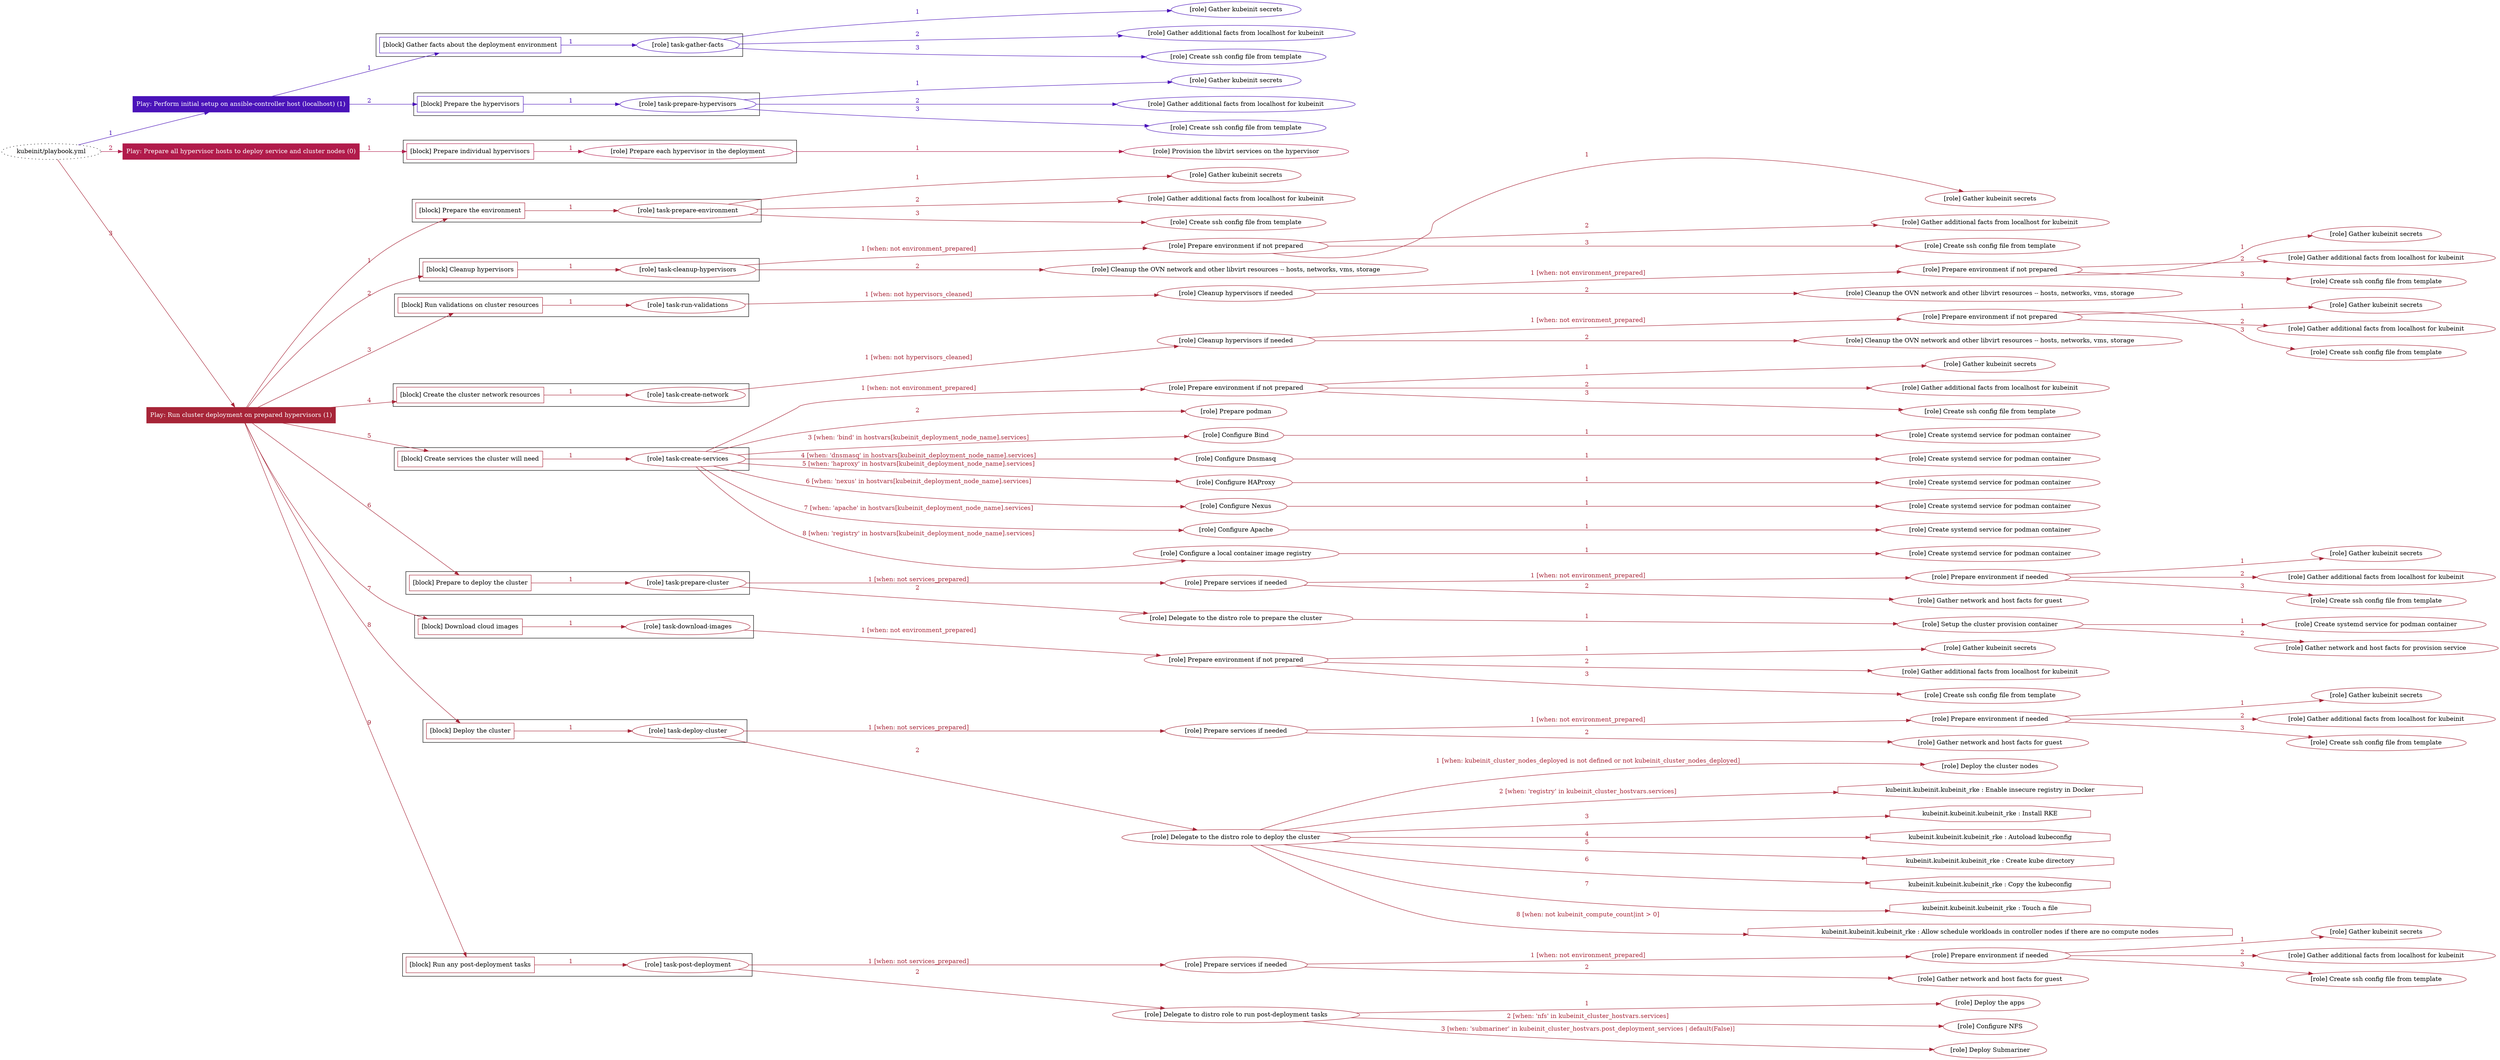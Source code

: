 digraph {
	graph [concentrate=true ordering=in rankdir=LR ratio=fill]
	edge [esep=5 sep=10]
	"kubeinit/playbook.yml" [URL="/home/runner/work/kubeinit/kubeinit/kubeinit/playbook.yml" id=playbook_7e990352 style=dotted]
	play_69095023 [label="Play: Perform initial setup on ansible-controller host (localhost) (1)" URL="/home/runner/work/kubeinit/kubeinit/kubeinit/playbook.yml" color="#4a13b9" fontcolor="#ffffff" id=play_69095023 shape=box style=filled tooltip=localhost]
	"kubeinit/playbook.yml" -> play_69095023 [label="1 " color="#4a13b9" fontcolor="#4a13b9" id=edge_9c3c6e8a labeltooltip="1 " tooltip="1 "]
	subgraph "Gather kubeinit secrets" {
		role_16ec13c0 [label="[role] Gather kubeinit secrets" URL="/home/runner/.ansible/collections/ansible_collections/kubeinit/kubeinit/roles/kubeinit_prepare/tasks/gather_kubeinit_facts.yml" color="#4a13b9" id=role_16ec13c0 tooltip="Gather kubeinit secrets"]
	}
	subgraph "Gather additional facts from localhost for kubeinit" {
		role_b146beec [label="[role] Gather additional facts from localhost for kubeinit" URL="/home/runner/.ansible/collections/ansible_collections/kubeinit/kubeinit/roles/kubeinit_prepare/tasks/gather_kubeinit_facts.yml" color="#4a13b9" id=role_b146beec tooltip="Gather additional facts from localhost for kubeinit"]
	}
	subgraph "Create ssh config file from template" {
		role_15b5302d [label="[role] Create ssh config file from template" URL="/home/runner/.ansible/collections/ansible_collections/kubeinit/kubeinit/roles/kubeinit_prepare/tasks/gather_kubeinit_facts.yml" color="#4a13b9" id=role_15b5302d tooltip="Create ssh config file from template"]
	}
	subgraph "task-gather-facts" {
		role_f623f0eb [label="[role] task-gather-facts" URL="/home/runner/work/kubeinit/kubeinit/kubeinit/playbook.yml" color="#4a13b9" id=role_f623f0eb tooltip="task-gather-facts"]
		role_f623f0eb -> role_16ec13c0 [label="1 " color="#4a13b9" fontcolor="#4a13b9" id=edge_a62ab856 labeltooltip="1 " tooltip="1 "]
		role_f623f0eb -> role_b146beec [label="2 " color="#4a13b9" fontcolor="#4a13b9" id=edge_7690a54c labeltooltip="2 " tooltip="2 "]
		role_f623f0eb -> role_15b5302d [label="3 " color="#4a13b9" fontcolor="#4a13b9" id=edge_1046a294 labeltooltip="3 " tooltip="3 "]
	}
	subgraph "Gather kubeinit secrets" {
		role_9eaf38c9 [label="[role] Gather kubeinit secrets" URL="/home/runner/.ansible/collections/ansible_collections/kubeinit/kubeinit/roles/kubeinit_prepare/tasks/gather_kubeinit_facts.yml" color="#4a13b9" id=role_9eaf38c9 tooltip="Gather kubeinit secrets"]
	}
	subgraph "Gather additional facts from localhost for kubeinit" {
		role_fe84016b [label="[role] Gather additional facts from localhost for kubeinit" URL="/home/runner/.ansible/collections/ansible_collections/kubeinit/kubeinit/roles/kubeinit_prepare/tasks/gather_kubeinit_facts.yml" color="#4a13b9" id=role_fe84016b tooltip="Gather additional facts from localhost for kubeinit"]
	}
	subgraph "Create ssh config file from template" {
		role_79f8a763 [label="[role] Create ssh config file from template" URL="/home/runner/.ansible/collections/ansible_collections/kubeinit/kubeinit/roles/kubeinit_prepare/tasks/gather_kubeinit_facts.yml" color="#4a13b9" id=role_79f8a763 tooltip="Create ssh config file from template"]
	}
	subgraph "task-prepare-hypervisors" {
		role_4d4dd0ec [label="[role] task-prepare-hypervisors" URL="/home/runner/work/kubeinit/kubeinit/kubeinit/playbook.yml" color="#4a13b9" id=role_4d4dd0ec tooltip="task-prepare-hypervisors"]
		role_4d4dd0ec -> role_9eaf38c9 [label="1 " color="#4a13b9" fontcolor="#4a13b9" id=edge_a621f9d6 labeltooltip="1 " tooltip="1 "]
		role_4d4dd0ec -> role_fe84016b [label="2 " color="#4a13b9" fontcolor="#4a13b9" id=edge_a517ca06 labeltooltip="2 " tooltip="2 "]
		role_4d4dd0ec -> role_79f8a763 [label="3 " color="#4a13b9" fontcolor="#4a13b9" id=edge_550046d1 labeltooltip="3 " tooltip="3 "]
	}
	subgraph "Play: Perform initial setup on ansible-controller host (localhost) (1)" {
		play_69095023 -> block_d35c95e7 [label=1 color="#4a13b9" fontcolor="#4a13b9" id=edge_530da908 labeltooltip=1 tooltip=1]
		subgraph cluster_block_d35c95e7 {
			block_d35c95e7 [label="[block] Gather facts about the deployment environment" URL="/home/runner/work/kubeinit/kubeinit/kubeinit/playbook.yml" color="#4a13b9" id=block_d35c95e7 labeltooltip="Gather facts about the deployment environment" shape=box tooltip="Gather facts about the deployment environment"]
			block_d35c95e7 -> role_f623f0eb [label="1 " color="#4a13b9" fontcolor="#4a13b9" id=edge_f7b95173 labeltooltip="1 " tooltip="1 "]
		}
		play_69095023 -> block_f2b922a0 [label=2 color="#4a13b9" fontcolor="#4a13b9" id=edge_3a086306 labeltooltip=2 tooltip=2]
		subgraph cluster_block_f2b922a0 {
			block_f2b922a0 [label="[block] Prepare the hypervisors" URL="/home/runner/work/kubeinit/kubeinit/kubeinit/playbook.yml" color="#4a13b9" id=block_f2b922a0 labeltooltip="Prepare the hypervisors" shape=box tooltip="Prepare the hypervisors"]
			block_f2b922a0 -> role_4d4dd0ec [label="1 " color="#4a13b9" fontcolor="#4a13b9" id=edge_ff593f0a labeltooltip="1 " tooltip="1 "]
		}
	}
	play_51557bcf [label="Play: Prepare all hypervisor hosts to deploy service and cluster nodes (0)" URL="/home/runner/work/kubeinit/kubeinit/kubeinit/playbook.yml" color="#b11b4b" fontcolor="#ffffff" id=play_51557bcf shape=box style=filled tooltip="Play: Prepare all hypervisor hosts to deploy service and cluster nodes (0)"]
	"kubeinit/playbook.yml" -> play_51557bcf [label="2 " color="#b11b4b" fontcolor="#b11b4b" id=edge_0c158486 labeltooltip="2 " tooltip="2 "]
	subgraph "Provision the libvirt services on the hypervisor" {
		role_11b5aad8 [label="[role] Provision the libvirt services on the hypervisor" URL="/home/runner/.ansible/collections/ansible_collections/kubeinit/kubeinit/roles/kubeinit_prepare/tasks/prepare_hypervisor.yml" color="#b11b4b" id=role_11b5aad8 tooltip="Provision the libvirt services on the hypervisor"]
	}
	subgraph "Prepare each hypervisor in the deployment" {
		role_2168a044 [label="[role] Prepare each hypervisor in the deployment" URL="/home/runner/work/kubeinit/kubeinit/kubeinit/playbook.yml" color="#b11b4b" id=role_2168a044 tooltip="Prepare each hypervisor in the deployment"]
		role_2168a044 -> role_11b5aad8 [label="1 " color="#b11b4b" fontcolor="#b11b4b" id=edge_c4fe5199 labeltooltip="1 " tooltip="1 "]
	}
	subgraph "Play: Prepare all hypervisor hosts to deploy service and cluster nodes (0)" {
		play_51557bcf -> block_7035e514 [label=1 color="#b11b4b" fontcolor="#b11b4b" id=edge_7776f056 labeltooltip=1 tooltip=1]
		subgraph cluster_block_7035e514 {
			block_7035e514 [label="[block] Prepare individual hypervisors" URL="/home/runner/work/kubeinit/kubeinit/kubeinit/playbook.yml" color="#b11b4b" id=block_7035e514 labeltooltip="Prepare individual hypervisors" shape=box tooltip="Prepare individual hypervisors"]
			block_7035e514 -> role_2168a044 [label="1 " color="#b11b4b" fontcolor="#b11b4b" id=edge_a3939730 labeltooltip="1 " tooltip="1 "]
		}
	}
	play_7be7edbd [label="Play: Run cluster deployment on prepared hypervisors (1)" URL="/home/runner/work/kubeinit/kubeinit/kubeinit/playbook.yml" color="#a72538" fontcolor="#ffffff" id=play_7be7edbd shape=box style=filled tooltip=localhost]
	"kubeinit/playbook.yml" -> play_7be7edbd [label="3 " color="#a72538" fontcolor="#a72538" id=edge_700a6387 labeltooltip="3 " tooltip="3 "]
	subgraph "Gather kubeinit secrets" {
		role_21b0ade5 [label="[role] Gather kubeinit secrets" URL="/home/runner/.ansible/collections/ansible_collections/kubeinit/kubeinit/roles/kubeinit_prepare/tasks/gather_kubeinit_facts.yml" color="#a72538" id=role_21b0ade5 tooltip="Gather kubeinit secrets"]
	}
	subgraph "Gather additional facts from localhost for kubeinit" {
		role_092e28b8 [label="[role] Gather additional facts from localhost for kubeinit" URL="/home/runner/.ansible/collections/ansible_collections/kubeinit/kubeinit/roles/kubeinit_prepare/tasks/gather_kubeinit_facts.yml" color="#a72538" id=role_092e28b8 tooltip="Gather additional facts from localhost for kubeinit"]
	}
	subgraph "Create ssh config file from template" {
		role_ac19c7ad [label="[role] Create ssh config file from template" URL="/home/runner/.ansible/collections/ansible_collections/kubeinit/kubeinit/roles/kubeinit_prepare/tasks/gather_kubeinit_facts.yml" color="#a72538" id=role_ac19c7ad tooltip="Create ssh config file from template"]
	}
	subgraph "task-prepare-environment" {
		role_e0eb8f17 [label="[role] task-prepare-environment" URL="/home/runner/work/kubeinit/kubeinit/kubeinit/playbook.yml" color="#a72538" id=role_e0eb8f17 tooltip="task-prepare-environment"]
		role_e0eb8f17 -> role_21b0ade5 [label="1 " color="#a72538" fontcolor="#a72538" id=edge_e6f3c271 labeltooltip="1 " tooltip="1 "]
		role_e0eb8f17 -> role_092e28b8 [label="2 " color="#a72538" fontcolor="#a72538" id=edge_22aafe87 labeltooltip="2 " tooltip="2 "]
		role_e0eb8f17 -> role_ac19c7ad [label="3 " color="#a72538" fontcolor="#a72538" id=edge_9c2f9a86 labeltooltip="3 " tooltip="3 "]
	}
	subgraph "Gather kubeinit secrets" {
		role_3839ee6b [label="[role] Gather kubeinit secrets" URL="/home/runner/.ansible/collections/ansible_collections/kubeinit/kubeinit/roles/kubeinit_prepare/tasks/gather_kubeinit_facts.yml" color="#a72538" id=role_3839ee6b tooltip="Gather kubeinit secrets"]
	}
	subgraph "Gather additional facts from localhost for kubeinit" {
		role_0a6fd2e6 [label="[role] Gather additional facts from localhost for kubeinit" URL="/home/runner/.ansible/collections/ansible_collections/kubeinit/kubeinit/roles/kubeinit_prepare/tasks/gather_kubeinit_facts.yml" color="#a72538" id=role_0a6fd2e6 tooltip="Gather additional facts from localhost for kubeinit"]
	}
	subgraph "Create ssh config file from template" {
		role_49fb8d3c [label="[role] Create ssh config file from template" URL="/home/runner/.ansible/collections/ansible_collections/kubeinit/kubeinit/roles/kubeinit_prepare/tasks/gather_kubeinit_facts.yml" color="#a72538" id=role_49fb8d3c tooltip="Create ssh config file from template"]
	}
	subgraph "Prepare environment if not prepared" {
		role_d078d169 [label="[role] Prepare environment if not prepared" URL="/home/runner/.ansible/collections/ansible_collections/kubeinit/kubeinit/roles/kubeinit_prepare/tasks/cleanup_hypervisors.yml" color="#a72538" id=role_d078d169 tooltip="Prepare environment if not prepared"]
		role_d078d169 -> role_3839ee6b [label="1 " color="#a72538" fontcolor="#a72538" id=edge_dc0efd45 labeltooltip="1 " tooltip="1 "]
		role_d078d169 -> role_0a6fd2e6 [label="2 " color="#a72538" fontcolor="#a72538" id=edge_4a98ec4f labeltooltip="2 " tooltip="2 "]
		role_d078d169 -> role_49fb8d3c [label="3 " color="#a72538" fontcolor="#a72538" id=edge_a67df8b3 labeltooltip="3 " tooltip="3 "]
	}
	subgraph "Cleanup the OVN network and other libvirt resources -- hosts, networks, vms, storage" {
		role_885dd082 [label="[role] Cleanup the OVN network and other libvirt resources -- hosts, networks, vms, storage" URL="/home/runner/.ansible/collections/ansible_collections/kubeinit/kubeinit/roles/kubeinit_prepare/tasks/cleanup_hypervisors.yml" color="#a72538" id=role_885dd082 tooltip="Cleanup the OVN network and other libvirt resources -- hosts, networks, vms, storage"]
	}
	subgraph "task-cleanup-hypervisors" {
		role_dc34156a [label="[role] task-cleanup-hypervisors" URL="/home/runner/work/kubeinit/kubeinit/kubeinit/playbook.yml" color="#a72538" id=role_dc34156a tooltip="task-cleanup-hypervisors"]
		role_dc34156a -> role_d078d169 [label="1 [when: not environment_prepared]" color="#a72538" fontcolor="#a72538" id=edge_99ff00df labeltooltip="1 [when: not environment_prepared]" tooltip="1 [when: not environment_prepared]"]
		role_dc34156a -> role_885dd082 [label="2 " color="#a72538" fontcolor="#a72538" id=edge_5c4fee35 labeltooltip="2 " tooltip="2 "]
	}
	subgraph "Gather kubeinit secrets" {
		role_c530ef82 [label="[role] Gather kubeinit secrets" URL="/home/runner/.ansible/collections/ansible_collections/kubeinit/kubeinit/roles/kubeinit_prepare/tasks/gather_kubeinit_facts.yml" color="#a72538" id=role_c530ef82 tooltip="Gather kubeinit secrets"]
	}
	subgraph "Gather additional facts from localhost for kubeinit" {
		role_6597cefa [label="[role] Gather additional facts from localhost for kubeinit" URL="/home/runner/.ansible/collections/ansible_collections/kubeinit/kubeinit/roles/kubeinit_prepare/tasks/gather_kubeinit_facts.yml" color="#a72538" id=role_6597cefa tooltip="Gather additional facts from localhost for kubeinit"]
	}
	subgraph "Create ssh config file from template" {
		role_89ec3a46 [label="[role] Create ssh config file from template" URL="/home/runner/.ansible/collections/ansible_collections/kubeinit/kubeinit/roles/kubeinit_prepare/tasks/gather_kubeinit_facts.yml" color="#a72538" id=role_89ec3a46 tooltip="Create ssh config file from template"]
	}
	subgraph "Prepare environment if not prepared" {
		role_92c138da [label="[role] Prepare environment if not prepared" URL="/home/runner/.ansible/collections/ansible_collections/kubeinit/kubeinit/roles/kubeinit_prepare/tasks/cleanup_hypervisors.yml" color="#a72538" id=role_92c138da tooltip="Prepare environment if not prepared"]
		role_92c138da -> role_c530ef82 [label="1 " color="#a72538" fontcolor="#a72538" id=edge_d7443e0e labeltooltip="1 " tooltip="1 "]
		role_92c138da -> role_6597cefa [label="2 " color="#a72538" fontcolor="#a72538" id=edge_801cbfb8 labeltooltip="2 " tooltip="2 "]
		role_92c138da -> role_89ec3a46 [label="3 " color="#a72538" fontcolor="#a72538" id=edge_28e790ae labeltooltip="3 " tooltip="3 "]
	}
	subgraph "Cleanup the OVN network and other libvirt resources -- hosts, networks, vms, storage" {
		role_3f3441ba [label="[role] Cleanup the OVN network and other libvirt resources -- hosts, networks, vms, storage" URL="/home/runner/.ansible/collections/ansible_collections/kubeinit/kubeinit/roles/kubeinit_prepare/tasks/cleanup_hypervisors.yml" color="#a72538" id=role_3f3441ba tooltip="Cleanup the OVN network and other libvirt resources -- hosts, networks, vms, storage"]
	}
	subgraph "Cleanup hypervisors if needed" {
		role_821dd61f [label="[role] Cleanup hypervisors if needed" URL="/home/runner/.ansible/collections/ansible_collections/kubeinit/kubeinit/roles/kubeinit_validations/tasks/main.yml" color="#a72538" id=role_821dd61f tooltip="Cleanup hypervisors if needed"]
		role_821dd61f -> role_92c138da [label="1 [when: not environment_prepared]" color="#a72538" fontcolor="#a72538" id=edge_6807fb71 labeltooltip="1 [when: not environment_prepared]" tooltip="1 [when: not environment_prepared]"]
		role_821dd61f -> role_3f3441ba [label="2 " color="#a72538" fontcolor="#a72538" id=edge_11512608 labeltooltip="2 " tooltip="2 "]
	}
	subgraph "task-run-validations" {
		role_4536d778 [label="[role] task-run-validations" URL="/home/runner/work/kubeinit/kubeinit/kubeinit/playbook.yml" color="#a72538" id=role_4536d778 tooltip="task-run-validations"]
		role_4536d778 -> role_821dd61f [label="1 [when: not hypervisors_cleaned]" color="#a72538" fontcolor="#a72538" id=edge_9510e7ec labeltooltip="1 [when: not hypervisors_cleaned]" tooltip="1 [when: not hypervisors_cleaned]"]
	}
	subgraph "Gather kubeinit secrets" {
		role_ca5f6272 [label="[role] Gather kubeinit secrets" URL="/home/runner/.ansible/collections/ansible_collections/kubeinit/kubeinit/roles/kubeinit_prepare/tasks/gather_kubeinit_facts.yml" color="#a72538" id=role_ca5f6272 tooltip="Gather kubeinit secrets"]
	}
	subgraph "Gather additional facts from localhost for kubeinit" {
		role_9754beff [label="[role] Gather additional facts from localhost for kubeinit" URL="/home/runner/.ansible/collections/ansible_collections/kubeinit/kubeinit/roles/kubeinit_prepare/tasks/gather_kubeinit_facts.yml" color="#a72538" id=role_9754beff tooltip="Gather additional facts from localhost for kubeinit"]
	}
	subgraph "Create ssh config file from template" {
		role_9a1b328b [label="[role] Create ssh config file from template" URL="/home/runner/.ansible/collections/ansible_collections/kubeinit/kubeinit/roles/kubeinit_prepare/tasks/gather_kubeinit_facts.yml" color="#a72538" id=role_9a1b328b tooltip="Create ssh config file from template"]
	}
	subgraph "Prepare environment if not prepared" {
		role_ee3147a4 [label="[role] Prepare environment if not prepared" URL="/home/runner/.ansible/collections/ansible_collections/kubeinit/kubeinit/roles/kubeinit_prepare/tasks/cleanup_hypervisors.yml" color="#a72538" id=role_ee3147a4 tooltip="Prepare environment if not prepared"]
		role_ee3147a4 -> role_ca5f6272 [label="1 " color="#a72538" fontcolor="#a72538" id=edge_518dca89 labeltooltip="1 " tooltip="1 "]
		role_ee3147a4 -> role_9754beff [label="2 " color="#a72538" fontcolor="#a72538" id=edge_1d12b167 labeltooltip="2 " tooltip="2 "]
		role_ee3147a4 -> role_9a1b328b [label="3 " color="#a72538" fontcolor="#a72538" id=edge_8984f4b8 labeltooltip="3 " tooltip="3 "]
	}
	subgraph "Cleanup the OVN network and other libvirt resources -- hosts, networks, vms, storage" {
		role_c3fca602 [label="[role] Cleanup the OVN network and other libvirt resources -- hosts, networks, vms, storage" URL="/home/runner/.ansible/collections/ansible_collections/kubeinit/kubeinit/roles/kubeinit_prepare/tasks/cleanup_hypervisors.yml" color="#a72538" id=role_c3fca602 tooltip="Cleanup the OVN network and other libvirt resources -- hosts, networks, vms, storage"]
	}
	subgraph "Cleanup hypervisors if needed" {
		role_c5d43772 [label="[role] Cleanup hypervisors if needed" URL="/home/runner/.ansible/collections/ansible_collections/kubeinit/kubeinit/roles/kubeinit_libvirt/tasks/create_network.yml" color="#a72538" id=role_c5d43772 tooltip="Cleanup hypervisors if needed"]
		role_c5d43772 -> role_ee3147a4 [label="1 [when: not environment_prepared]" color="#a72538" fontcolor="#a72538" id=edge_a677c39d labeltooltip="1 [when: not environment_prepared]" tooltip="1 [when: not environment_prepared]"]
		role_c5d43772 -> role_c3fca602 [label="2 " color="#a72538" fontcolor="#a72538" id=edge_7f9d7fc3 labeltooltip="2 " tooltip="2 "]
	}
	subgraph "task-create-network" {
		role_93b10389 [label="[role] task-create-network" URL="/home/runner/work/kubeinit/kubeinit/kubeinit/playbook.yml" color="#a72538" id=role_93b10389 tooltip="task-create-network"]
		role_93b10389 -> role_c5d43772 [label="1 [when: not hypervisors_cleaned]" color="#a72538" fontcolor="#a72538" id=edge_53ad43d5 labeltooltip="1 [when: not hypervisors_cleaned]" tooltip="1 [when: not hypervisors_cleaned]"]
	}
	subgraph "Gather kubeinit secrets" {
		role_0a640f5c [label="[role] Gather kubeinit secrets" URL="/home/runner/.ansible/collections/ansible_collections/kubeinit/kubeinit/roles/kubeinit_prepare/tasks/gather_kubeinit_facts.yml" color="#a72538" id=role_0a640f5c tooltip="Gather kubeinit secrets"]
	}
	subgraph "Gather additional facts from localhost for kubeinit" {
		role_c3b4d9de [label="[role] Gather additional facts from localhost for kubeinit" URL="/home/runner/.ansible/collections/ansible_collections/kubeinit/kubeinit/roles/kubeinit_prepare/tasks/gather_kubeinit_facts.yml" color="#a72538" id=role_c3b4d9de tooltip="Gather additional facts from localhost for kubeinit"]
	}
	subgraph "Create ssh config file from template" {
		role_ce904e2b [label="[role] Create ssh config file from template" URL="/home/runner/.ansible/collections/ansible_collections/kubeinit/kubeinit/roles/kubeinit_prepare/tasks/gather_kubeinit_facts.yml" color="#a72538" id=role_ce904e2b tooltip="Create ssh config file from template"]
	}
	subgraph "Prepare environment if not prepared" {
		role_f1890d2b [label="[role] Prepare environment if not prepared" URL="/home/runner/.ansible/collections/ansible_collections/kubeinit/kubeinit/roles/kubeinit_services/tasks/main.yml" color="#a72538" id=role_f1890d2b tooltip="Prepare environment if not prepared"]
		role_f1890d2b -> role_0a640f5c [label="1 " color="#a72538" fontcolor="#a72538" id=edge_276c66cd labeltooltip="1 " tooltip="1 "]
		role_f1890d2b -> role_c3b4d9de [label="2 " color="#a72538" fontcolor="#a72538" id=edge_d7c2958e labeltooltip="2 " tooltip="2 "]
		role_f1890d2b -> role_ce904e2b [label="3 " color="#a72538" fontcolor="#a72538" id=edge_0c2f0bef labeltooltip="3 " tooltip="3 "]
	}
	subgraph "Prepare podman" {
		role_e8773188 [label="[role] Prepare podman" URL="/home/runner/.ansible/collections/ansible_collections/kubeinit/kubeinit/roles/kubeinit_services/tasks/00_create_service_pod.yml" color="#a72538" id=role_e8773188 tooltip="Prepare podman"]
	}
	subgraph "Create systemd service for podman container" {
		role_b7fe1cc1 [label="[role] Create systemd service for podman container" URL="/home/runner/.ansible/collections/ansible_collections/kubeinit/kubeinit/roles/kubeinit_bind/tasks/main.yml" color="#a72538" id=role_b7fe1cc1 tooltip="Create systemd service for podman container"]
	}
	subgraph "Configure Bind" {
		role_64466346 [label="[role] Configure Bind" URL="/home/runner/.ansible/collections/ansible_collections/kubeinit/kubeinit/roles/kubeinit_services/tasks/start_services_containers.yml" color="#a72538" id=role_64466346 tooltip="Configure Bind"]
		role_64466346 -> role_b7fe1cc1 [label="1 " color="#a72538" fontcolor="#a72538" id=edge_359ae2fd labeltooltip="1 " tooltip="1 "]
	}
	subgraph "Create systemd service for podman container" {
		role_15b2c4bb [label="[role] Create systemd service for podman container" URL="/home/runner/.ansible/collections/ansible_collections/kubeinit/kubeinit/roles/kubeinit_dnsmasq/tasks/main.yml" color="#a72538" id=role_15b2c4bb tooltip="Create systemd service for podman container"]
	}
	subgraph "Configure Dnsmasq" {
		role_1a396014 [label="[role] Configure Dnsmasq" URL="/home/runner/.ansible/collections/ansible_collections/kubeinit/kubeinit/roles/kubeinit_services/tasks/start_services_containers.yml" color="#a72538" id=role_1a396014 tooltip="Configure Dnsmasq"]
		role_1a396014 -> role_15b2c4bb [label="1 " color="#a72538" fontcolor="#a72538" id=edge_0c4bc54b labeltooltip="1 " tooltip="1 "]
	}
	subgraph "Create systemd service for podman container" {
		role_344a1fd9 [label="[role] Create systemd service for podman container" URL="/home/runner/.ansible/collections/ansible_collections/kubeinit/kubeinit/roles/kubeinit_haproxy/tasks/main.yml" color="#a72538" id=role_344a1fd9 tooltip="Create systemd service for podman container"]
	}
	subgraph "Configure HAProxy" {
		role_96325fcc [label="[role] Configure HAProxy" URL="/home/runner/.ansible/collections/ansible_collections/kubeinit/kubeinit/roles/kubeinit_services/tasks/start_services_containers.yml" color="#a72538" id=role_96325fcc tooltip="Configure HAProxy"]
		role_96325fcc -> role_344a1fd9 [label="1 " color="#a72538" fontcolor="#a72538" id=edge_13ee095e labeltooltip="1 " tooltip="1 "]
	}
	subgraph "Create systemd service for podman container" {
		role_1e1159ea [label="[role] Create systemd service for podman container" URL="/home/runner/.ansible/collections/ansible_collections/kubeinit/kubeinit/roles/kubeinit_nexus/tasks/main.yml" color="#a72538" id=role_1e1159ea tooltip="Create systemd service for podman container"]
	}
	subgraph "Configure Nexus" {
		role_79c04b7f [label="[role] Configure Nexus" URL="/home/runner/.ansible/collections/ansible_collections/kubeinit/kubeinit/roles/kubeinit_services/tasks/start_services_containers.yml" color="#a72538" id=role_79c04b7f tooltip="Configure Nexus"]
		role_79c04b7f -> role_1e1159ea [label="1 " color="#a72538" fontcolor="#a72538" id=edge_a942a3e7 labeltooltip="1 " tooltip="1 "]
	}
	subgraph "Create systemd service for podman container" {
		role_e8942ce4 [label="[role] Create systemd service for podman container" URL="/home/runner/.ansible/collections/ansible_collections/kubeinit/kubeinit/roles/kubeinit_apache/tasks/main.yml" color="#a72538" id=role_e8942ce4 tooltip="Create systemd service for podman container"]
	}
	subgraph "Configure Apache" {
		role_40a68b39 [label="[role] Configure Apache" URL="/home/runner/.ansible/collections/ansible_collections/kubeinit/kubeinit/roles/kubeinit_services/tasks/start_services_containers.yml" color="#a72538" id=role_40a68b39 tooltip="Configure Apache"]
		role_40a68b39 -> role_e8942ce4 [label="1 " color="#a72538" fontcolor="#a72538" id=edge_780e676d labeltooltip="1 " tooltip="1 "]
	}
	subgraph "Create systemd service for podman container" {
		role_09b6c4d9 [label="[role] Create systemd service for podman container" URL="/home/runner/.ansible/collections/ansible_collections/kubeinit/kubeinit/roles/kubeinit_registry/tasks/main.yml" color="#a72538" id=role_09b6c4d9 tooltip="Create systemd service for podman container"]
	}
	subgraph "Configure a local container image registry" {
		role_23157fe4 [label="[role] Configure a local container image registry" URL="/home/runner/.ansible/collections/ansible_collections/kubeinit/kubeinit/roles/kubeinit_services/tasks/start_services_containers.yml" color="#a72538" id=role_23157fe4 tooltip="Configure a local container image registry"]
		role_23157fe4 -> role_09b6c4d9 [label="1 " color="#a72538" fontcolor="#a72538" id=edge_75923e53 labeltooltip="1 " tooltip="1 "]
	}
	subgraph "task-create-services" {
		role_994f7ea6 [label="[role] task-create-services" URL="/home/runner/work/kubeinit/kubeinit/kubeinit/playbook.yml" color="#a72538" id=role_994f7ea6 tooltip="task-create-services"]
		role_994f7ea6 -> role_f1890d2b [label="1 [when: not environment_prepared]" color="#a72538" fontcolor="#a72538" id=edge_a9d47dcf labeltooltip="1 [when: not environment_prepared]" tooltip="1 [when: not environment_prepared]"]
		role_994f7ea6 -> role_e8773188 [label="2 " color="#a72538" fontcolor="#a72538" id=edge_36b17cbb labeltooltip="2 " tooltip="2 "]
		role_994f7ea6 -> role_64466346 [label="3 [when: 'bind' in hostvars[kubeinit_deployment_node_name].services]" color="#a72538" fontcolor="#a72538" id=edge_2b14e9f4 labeltooltip="3 [when: 'bind' in hostvars[kubeinit_deployment_node_name].services]" tooltip="3 [when: 'bind' in hostvars[kubeinit_deployment_node_name].services]"]
		role_994f7ea6 -> role_1a396014 [label="4 [when: 'dnsmasq' in hostvars[kubeinit_deployment_node_name].services]" color="#a72538" fontcolor="#a72538" id=edge_2b069bf2 labeltooltip="4 [when: 'dnsmasq' in hostvars[kubeinit_deployment_node_name].services]" tooltip="4 [when: 'dnsmasq' in hostvars[kubeinit_deployment_node_name].services]"]
		role_994f7ea6 -> role_96325fcc [label="5 [when: 'haproxy' in hostvars[kubeinit_deployment_node_name].services]" color="#a72538" fontcolor="#a72538" id=edge_103c25e9 labeltooltip="5 [when: 'haproxy' in hostvars[kubeinit_deployment_node_name].services]" tooltip="5 [when: 'haproxy' in hostvars[kubeinit_deployment_node_name].services]"]
		role_994f7ea6 -> role_79c04b7f [label="6 [when: 'nexus' in hostvars[kubeinit_deployment_node_name].services]" color="#a72538" fontcolor="#a72538" id=edge_b51a9f7a labeltooltip="6 [when: 'nexus' in hostvars[kubeinit_deployment_node_name].services]" tooltip="6 [when: 'nexus' in hostvars[kubeinit_deployment_node_name].services]"]
		role_994f7ea6 -> role_40a68b39 [label="7 [when: 'apache' in hostvars[kubeinit_deployment_node_name].services]" color="#a72538" fontcolor="#a72538" id=edge_17338b0d labeltooltip="7 [when: 'apache' in hostvars[kubeinit_deployment_node_name].services]" tooltip="7 [when: 'apache' in hostvars[kubeinit_deployment_node_name].services]"]
		role_994f7ea6 -> role_23157fe4 [label="8 [when: 'registry' in hostvars[kubeinit_deployment_node_name].services]" color="#a72538" fontcolor="#a72538" id=edge_6fae7ad8 labeltooltip="8 [when: 'registry' in hostvars[kubeinit_deployment_node_name].services]" tooltip="8 [when: 'registry' in hostvars[kubeinit_deployment_node_name].services]"]
	}
	subgraph "Gather kubeinit secrets" {
		role_a6b7b5f3 [label="[role] Gather kubeinit secrets" URL="/home/runner/.ansible/collections/ansible_collections/kubeinit/kubeinit/roles/kubeinit_prepare/tasks/gather_kubeinit_facts.yml" color="#a72538" id=role_a6b7b5f3 tooltip="Gather kubeinit secrets"]
	}
	subgraph "Gather additional facts from localhost for kubeinit" {
		role_a4a3b527 [label="[role] Gather additional facts from localhost for kubeinit" URL="/home/runner/.ansible/collections/ansible_collections/kubeinit/kubeinit/roles/kubeinit_prepare/tasks/gather_kubeinit_facts.yml" color="#a72538" id=role_a4a3b527 tooltip="Gather additional facts from localhost for kubeinit"]
	}
	subgraph "Create ssh config file from template" {
		role_1148dd4e [label="[role] Create ssh config file from template" URL="/home/runner/.ansible/collections/ansible_collections/kubeinit/kubeinit/roles/kubeinit_prepare/tasks/gather_kubeinit_facts.yml" color="#a72538" id=role_1148dd4e tooltip="Create ssh config file from template"]
	}
	subgraph "Prepare environment if needed" {
		role_750d9bf8 [label="[role] Prepare environment if needed" URL="/home/runner/.ansible/collections/ansible_collections/kubeinit/kubeinit/roles/kubeinit_services/tasks/prepare_services.yml" color="#a72538" id=role_750d9bf8 tooltip="Prepare environment if needed"]
		role_750d9bf8 -> role_a6b7b5f3 [label="1 " color="#a72538" fontcolor="#a72538" id=edge_35072ac0 labeltooltip="1 " tooltip="1 "]
		role_750d9bf8 -> role_a4a3b527 [label="2 " color="#a72538" fontcolor="#a72538" id=edge_a1aa4af3 labeltooltip="2 " tooltip="2 "]
		role_750d9bf8 -> role_1148dd4e [label="3 " color="#a72538" fontcolor="#a72538" id=edge_4dc57280 labeltooltip="3 " tooltip="3 "]
	}
	subgraph "Gather network and host facts for guest" {
		role_54e20238 [label="[role] Gather network and host facts for guest" URL="/home/runner/.ansible/collections/ansible_collections/kubeinit/kubeinit/roles/kubeinit_services/tasks/prepare_services.yml" color="#a72538" id=role_54e20238 tooltip="Gather network and host facts for guest"]
	}
	subgraph "Prepare services if needed" {
		role_0bb26d37 [label="[role] Prepare services if needed" URL="/home/runner/.ansible/collections/ansible_collections/kubeinit/kubeinit/roles/kubeinit_prepare/tasks/prepare_cluster.yml" color="#a72538" id=role_0bb26d37 tooltip="Prepare services if needed"]
		role_0bb26d37 -> role_750d9bf8 [label="1 [when: not environment_prepared]" color="#a72538" fontcolor="#a72538" id=edge_ffce3583 labeltooltip="1 [when: not environment_prepared]" tooltip="1 [when: not environment_prepared]"]
		role_0bb26d37 -> role_54e20238 [label="2 " color="#a72538" fontcolor="#a72538" id=edge_ffd0631d labeltooltip="2 " tooltip="2 "]
	}
	subgraph "Create systemd service for podman container" {
		role_7fb8906e [label="[role] Create systemd service for podman container" URL="/home/runner/.ansible/collections/ansible_collections/kubeinit/kubeinit/roles/kubeinit_services/tasks/create_provision_container.yml" color="#a72538" id=role_7fb8906e tooltip="Create systemd service for podman container"]
	}
	subgraph "Gather network and host facts for provision service" {
		role_f7282436 [label="[role] Gather network and host facts for provision service" URL="/home/runner/.ansible/collections/ansible_collections/kubeinit/kubeinit/roles/kubeinit_services/tasks/create_provision_container.yml" color="#a72538" id=role_f7282436 tooltip="Gather network and host facts for provision service"]
	}
	subgraph "Setup the cluster provision container" {
		role_7ebd7e25 [label="[role] Setup the cluster provision container" URL="/home/runner/.ansible/collections/ansible_collections/kubeinit/kubeinit/roles/kubeinit_rke/tasks/prepare_cluster.yml" color="#a72538" id=role_7ebd7e25 tooltip="Setup the cluster provision container"]
		role_7ebd7e25 -> role_7fb8906e [label="1 " color="#a72538" fontcolor="#a72538" id=edge_4f13828b labeltooltip="1 " tooltip="1 "]
		role_7ebd7e25 -> role_f7282436 [label="2 " color="#a72538" fontcolor="#a72538" id=edge_754af7c9 labeltooltip="2 " tooltip="2 "]
	}
	subgraph "Delegate to the distro role to prepare the cluster" {
		role_3dfe2af8 [label="[role] Delegate to the distro role to prepare the cluster" URL="/home/runner/.ansible/collections/ansible_collections/kubeinit/kubeinit/roles/kubeinit_prepare/tasks/prepare_cluster.yml" color="#a72538" id=role_3dfe2af8 tooltip="Delegate to the distro role to prepare the cluster"]
		role_3dfe2af8 -> role_7ebd7e25 [label="1 " color="#a72538" fontcolor="#a72538" id=edge_d5668213 labeltooltip="1 " tooltip="1 "]
	}
	subgraph "task-prepare-cluster" {
		role_b6b308a0 [label="[role] task-prepare-cluster" URL="/home/runner/work/kubeinit/kubeinit/kubeinit/playbook.yml" color="#a72538" id=role_b6b308a0 tooltip="task-prepare-cluster"]
		role_b6b308a0 -> role_0bb26d37 [label="1 [when: not services_prepared]" color="#a72538" fontcolor="#a72538" id=edge_1eeccc3d labeltooltip="1 [when: not services_prepared]" tooltip="1 [when: not services_prepared]"]
		role_b6b308a0 -> role_3dfe2af8 [label="2 " color="#a72538" fontcolor="#a72538" id=edge_02cf1995 labeltooltip="2 " tooltip="2 "]
	}
	subgraph "Gather kubeinit secrets" {
		role_e32b03b7 [label="[role] Gather kubeinit secrets" URL="/home/runner/.ansible/collections/ansible_collections/kubeinit/kubeinit/roles/kubeinit_prepare/tasks/gather_kubeinit_facts.yml" color="#a72538" id=role_e32b03b7 tooltip="Gather kubeinit secrets"]
	}
	subgraph "Gather additional facts from localhost for kubeinit" {
		role_4dad8479 [label="[role] Gather additional facts from localhost for kubeinit" URL="/home/runner/.ansible/collections/ansible_collections/kubeinit/kubeinit/roles/kubeinit_prepare/tasks/gather_kubeinit_facts.yml" color="#a72538" id=role_4dad8479 tooltip="Gather additional facts from localhost for kubeinit"]
	}
	subgraph "Create ssh config file from template" {
		role_8adef866 [label="[role] Create ssh config file from template" URL="/home/runner/.ansible/collections/ansible_collections/kubeinit/kubeinit/roles/kubeinit_prepare/tasks/gather_kubeinit_facts.yml" color="#a72538" id=role_8adef866 tooltip="Create ssh config file from template"]
	}
	subgraph "Prepare environment if not prepared" {
		role_7a13d82f [label="[role] Prepare environment if not prepared" URL="/home/runner/.ansible/collections/ansible_collections/kubeinit/kubeinit/roles/kubeinit_libvirt/tasks/download_cloud_images.yml" color="#a72538" id=role_7a13d82f tooltip="Prepare environment if not prepared"]
		role_7a13d82f -> role_e32b03b7 [label="1 " color="#a72538" fontcolor="#a72538" id=edge_597ef47c labeltooltip="1 " tooltip="1 "]
		role_7a13d82f -> role_4dad8479 [label="2 " color="#a72538" fontcolor="#a72538" id=edge_18c103fd labeltooltip="2 " tooltip="2 "]
		role_7a13d82f -> role_8adef866 [label="3 " color="#a72538" fontcolor="#a72538" id=edge_12fe22fa labeltooltip="3 " tooltip="3 "]
	}
	subgraph "task-download-images" {
		role_b92b934f [label="[role] task-download-images" URL="/home/runner/work/kubeinit/kubeinit/kubeinit/playbook.yml" color="#a72538" id=role_b92b934f tooltip="task-download-images"]
		role_b92b934f -> role_7a13d82f [label="1 [when: not environment_prepared]" color="#a72538" fontcolor="#a72538" id=edge_56270964 labeltooltip="1 [when: not environment_prepared]" tooltip="1 [when: not environment_prepared]"]
	}
	subgraph "Gather kubeinit secrets" {
		role_018715b4 [label="[role] Gather kubeinit secrets" URL="/home/runner/.ansible/collections/ansible_collections/kubeinit/kubeinit/roles/kubeinit_prepare/tasks/gather_kubeinit_facts.yml" color="#a72538" id=role_018715b4 tooltip="Gather kubeinit secrets"]
	}
	subgraph "Gather additional facts from localhost for kubeinit" {
		role_10a68b42 [label="[role] Gather additional facts from localhost for kubeinit" URL="/home/runner/.ansible/collections/ansible_collections/kubeinit/kubeinit/roles/kubeinit_prepare/tasks/gather_kubeinit_facts.yml" color="#a72538" id=role_10a68b42 tooltip="Gather additional facts from localhost for kubeinit"]
	}
	subgraph "Create ssh config file from template" {
		role_005ffe1d [label="[role] Create ssh config file from template" URL="/home/runner/.ansible/collections/ansible_collections/kubeinit/kubeinit/roles/kubeinit_prepare/tasks/gather_kubeinit_facts.yml" color="#a72538" id=role_005ffe1d tooltip="Create ssh config file from template"]
	}
	subgraph "Prepare environment if needed" {
		role_7295b5a2 [label="[role] Prepare environment if needed" URL="/home/runner/.ansible/collections/ansible_collections/kubeinit/kubeinit/roles/kubeinit_services/tasks/prepare_services.yml" color="#a72538" id=role_7295b5a2 tooltip="Prepare environment if needed"]
		role_7295b5a2 -> role_018715b4 [label="1 " color="#a72538" fontcolor="#a72538" id=edge_b70a9214 labeltooltip="1 " tooltip="1 "]
		role_7295b5a2 -> role_10a68b42 [label="2 " color="#a72538" fontcolor="#a72538" id=edge_e9c8e3eb labeltooltip="2 " tooltip="2 "]
		role_7295b5a2 -> role_005ffe1d [label="3 " color="#a72538" fontcolor="#a72538" id=edge_ac533035 labeltooltip="3 " tooltip="3 "]
	}
	subgraph "Gather network and host facts for guest" {
		role_9e8f3d10 [label="[role] Gather network and host facts for guest" URL="/home/runner/.ansible/collections/ansible_collections/kubeinit/kubeinit/roles/kubeinit_services/tasks/prepare_services.yml" color="#a72538" id=role_9e8f3d10 tooltip="Gather network and host facts for guest"]
	}
	subgraph "Prepare services if needed" {
		role_12b818c9 [label="[role] Prepare services if needed" URL="/home/runner/.ansible/collections/ansible_collections/kubeinit/kubeinit/roles/kubeinit_prepare/tasks/deploy_cluster.yml" color="#a72538" id=role_12b818c9 tooltip="Prepare services if needed"]
		role_12b818c9 -> role_7295b5a2 [label="1 [when: not environment_prepared]" color="#a72538" fontcolor="#a72538" id=edge_10bd6366 labeltooltip="1 [when: not environment_prepared]" tooltip="1 [when: not environment_prepared]"]
		role_12b818c9 -> role_9e8f3d10 [label="2 " color="#a72538" fontcolor="#a72538" id=edge_5905e680 labeltooltip="2 " tooltip="2 "]
	}
	subgraph "Deploy the cluster nodes" {
		role_8bc45a85 [label="[role] Deploy the cluster nodes" URL="/home/runner/.ansible/collections/ansible_collections/kubeinit/kubeinit/roles/kubeinit_rke/tasks/main.yml" color="#a72538" id=role_8bc45a85 tooltip="Deploy the cluster nodes"]
	}
	subgraph "Delegate to the distro role to deploy the cluster" {
		role_74a53926 [label="[role] Delegate to the distro role to deploy the cluster" URL="/home/runner/.ansible/collections/ansible_collections/kubeinit/kubeinit/roles/kubeinit_prepare/tasks/deploy_cluster.yml" color="#a72538" id=role_74a53926 tooltip="Delegate to the distro role to deploy the cluster"]
		role_74a53926 -> role_8bc45a85 [label="1 [when: kubeinit_cluster_nodes_deployed is not defined or not kubeinit_cluster_nodes_deployed]" color="#a72538" fontcolor="#a72538" id=edge_a4e03843 labeltooltip="1 [when: kubeinit_cluster_nodes_deployed is not defined or not kubeinit_cluster_nodes_deployed]" tooltip="1 [when: kubeinit_cluster_nodes_deployed is not defined or not kubeinit_cluster_nodes_deployed]"]
		task_e0d705dd [label="kubeinit.kubeinit.kubeinit_rke : Enable insecure registry in Docker" URL="/home/runner/.ansible/collections/ansible_collections/kubeinit/kubeinit/roles/kubeinit_rke/tasks/main.yml" color="#a72538" id=task_e0d705dd shape=octagon tooltip="kubeinit.kubeinit.kubeinit_rke : Enable insecure registry in Docker"]
		role_74a53926 -> task_e0d705dd [label="2 [when: 'registry' in kubeinit_cluster_hostvars.services]" color="#a72538" fontcolor="#a72538" id=edge_e41fa3c2 labeltooltip="2 [when: 'registry' in kubeinit_cluster_hostvars.services]" tooltip="2 [when: 'registry' in kubeinit_cluster_hostvars.services]"]
		task_5b928e5b [label="kubeinit.kubeinit.kubeinit_rke : Install RKE" URL="/home/runner/.ansible/collections/ansible_collections/kubeinit/kubeinit/roles/kubeinit_rke/tasks/main.yml" color="#a72538" id=task_5b928e5b shape=octagon tooltip="kubeinit.kubeinit.kubeinit_rke : Install RKE"]
		role_74a53926 -> task_5b928e5b [label="3 " color="#a72538" fontcolor="#a72538" id=edge_ff4e482c labeltooltip="3 " tooltip="3 "]
		task_29e3c60b [label="kubeinit.kubeinit.kubeinit_rke : Autoload kubeconfig" URL="/home/runner/.ansible/collections/ansible_collections/kubeinit/kubeinit/roles/kubeinit_rke/tasks/main.yml" color="#a72538" id=task_29e3c60b shape=octagon tooltip="kubeinit.kubeinit.kubeinit_rke : Autoload kubeconfig"]
		role_74a53926 -> task_29e3c60b [label="4 " color="#a72538" fontcolor="#a72538" id=edge_fffeeec6 labeltooltip="4 " tooltip="4 "]
		task_1449b87b [label="kubeinit.kubeinit.kubeinit_rke : Create kube directory" URL="/home/runner/.ansible/collections/ansible_collections/kubeinit/kubeinit/roles/kubeinit_rke/tasks/main.yml" color="#a72538" id=task_1449b87b shape=octagon tooltip="kubeinit.kubeinit.kubeinit_rke : Create kube directory"]
		role_74a53926 -> task_1449b87b [label="5 " color="#a72538" fontcolor="#a72538" id=edge_01a71a78 labeltooltip="5 " tooltip="5 "]
		task_94d5cc7d [label="kubeinit.kubeinit.kubeinit_rke : Copy the kubeconfig" URL="/home/runner/.ansible/collections/ansible_collections/kubeinit/kubeinit/roles/kubeinit_rke/tasks/main.yml" color="#a72538" id=task_94d5cc7d shape=octagon tooltip="kubeinit.kubeinit.kubeinit_rke : Copy the kubeconfig"]
		role_74a53926 -> task_94d5cc7d [label="6 " color="#a72538" fontcolor="#a72538" id=edge_2a3a2a2b labeltooltip="6 " tooltip="6 "]
		task_5a4974e4 [label="kubeinit.kubeinit.kubeinit_rke : Touch a file" URL="/home/runner/.ansible/collections/ansible_collections/kubeinit/kubeinit/roles/kubeinit_rke/tasks/main.yml" color="#a72538" id=task_5a4974e4 shape=octagon tooltip="kubeinit.kubeinit.kubeinit_rke : Touch a file"]
		role_74a53926 -> task_5a4974e4 [label="7 " color="#a72538" fontcolor="#a72538" id=edge_b6721332 labeltooltip="7 " tooltip="7 "]
		task_e1fe0c1d [label="kubeinit.kubeinit.kubeinit_rke : Allow schedule workloads in controller nodes if there are no compute nodes" URL="/home/runner/.ansible/collections/ansible_collections/kubeinit/kubeinit/roles/kubeinit_rke/tasks/main.yml" color="#a72538" id=task_e1fe0c1d shape=octagon tooltip="kubeinit.kubeinit.kubeinit_rke : Allow schedule workloads in controller nodes if there are no compute nodes"]
		role_74a53926 -> task_e1fe0c1d [label="8 [when: not kubeinit_compute_count|int > 0]" color="#a72538" fontcolor="#a72538" id=edge_17a92bf6 labeltooltip="8 [when: not kubeinit_compute_count|int > 0]" tooltip="8 [when: not kubeinit_compute_count|int > 0]"]
	}
	subgraph "task-deploy-cluster" {
		role_36a4bfbe [label="[role] task-deploy-cluster" URL="/home/runner/work/kubeinit/kubeinit/kubeinit/playbook.yml" color="#a72538" id=role_36a4bfbe tooltip="task-deploy-cluster"]
		role_36a4bfbe -> role_12b818c9 [label="1 [when: not services_prepared]" color="#a72538" fontcolor="#a72538" id=edge_518aaf8e labeltooltip="1 [when: not services_prepared]" tooltip="1 [when: not services_prepared]"]
		role_36a4bfbe -> role_74a53926 [label="2 " color="#a72538" fontcolor="#a72538" id=edge_98b9f6e4 labeltooltip="2 " tooltip="2 "]
	}
	subgraph "Gather kubeinit secrets" {
		role_1c30093d [label="[role] Gather kubeinit secrets" URL="/home/runner/.ansible/collections/ansible_collections/kubeinit/kubeinit/roles/kubeinit_prepare/tasks/gather_kubeinit_facts.yml" color="#a72538" id=role_1c30093d tooltip="Gather kubeinit secrets"]
	}
	subgraph "Gather additional facts from localhost for kubeinit" {
		role_85f2f7bb [label="[role] Gather additional facts from localhost for kubeinit" URL="/home/runner/.ansible/collections/ansible_collections/kubeinit/kubeinit/roles/kubeinit_prepare/tasks/gather_kubeinit_facts.yml" color="#a72538" id=role_85f2f7bb tooltip="Gather additional facts from localhost for kubeinit"]
	}
	subgraph "Create ssh config file from template" {
		role_cb6de2cb [label="[role] Create ssh config file from template" URL="/home/runner/.ansible/collections/ansible_collections/kubeinit/kubeinit/roles/kubeinit_prepare/tasks/gather_kubeinit_facts.yml" color="#a72538" id=role_cb6de2cb tooltip="Create ssh config file from template"]
	}
	subgraph "Prepare environment if needed" {
		role_3bc8b597 [label="[role] Prepare environment if needed" URL="/home/runner/.ansible/collections/ansible_collections/kubeinit/kubeinit/roles/kubeinit_services/tasks/prepare_services.yml" color="#a72538" id=role_3bc8b597 tooltip="Prepare environment if needed"]
		role_3bc8b597 -> role_1c30093d [label="1 " color="#a72538" fontcolor="#a72538" id=edge_268308f6 labeltooltip="1 " tooltip="1 "]
		role_3bc8b597 -> role_85f2f7bb [label="2 " color="#a72538" fontcolor="#a72538" id=edge_77814c2c labeltooltip="2 " tooltip="2 "]
		role_3bc8b597 -> role_cb6de2cb [label="3 " color="#a72538" fontcolor="#a72538" id=edge_8c0af458 labeltooltip="3 " tooltip="3 "]
	}
	subgraph "Gather network and host facts for guest" {
		role_6c07e26a [label="[role] Gather network and host facts for guest" URL="/home/runner/.ansible/collections/ansible_collections/kubeinit/kubeinit/roles/kubeinit_services/tasks/prepare_services.yml" color="#a72538" id=role_6c07e26a tooltip="Gather network and host facts for guest"]
	}
	subgraph "Prepare services if needed" {
		role_9960c6bf [label="[role] Prepare services if needed" URL="/home/runner/.ansible/collections/ansible_collections/kubeinit/kubeinit/roles/kubeinit_prepare/tasks/post_deployment.yml" color="#a72538" id=role_9960c6bf tooltip="Prepare services if needed"]
		role_9960c6bf -> role_3bc8b597 [label="1 [when: not environment_prepared]" color="#a72538" fontcolor="#a72538" id=edge_e6d80aa0 labeltooltip="1 [when: not environment_prepared]" tooltip="1 [when: not environment_prepared]"]
		role_9960c6bf -> role_6c07e26a [label="2 " color="#a72538" fontcolor="#a72538" id=edge_06bdd46d labeltooltip="2 " tooltip="2 "]
	}
	subgraph "Deploy the apps" {
		role_b5332fe7 [label="[role] Deploy the apps" URL="/home/runner/.ansible/collections/ansible_collections/kubeinit/kubeinit/roles/kubeinit_rke/tasks/post_deployment_tasks.yml" color="#a72538" id=role_b5332fe7 tooltip="Deploy the apps"]
	}
	subgraph "Configure NFS" {
		role_6f31b383 [label="[role] Configure NFS" URL="/home/runner/.ansible/collections/ansible_collections/kubeinit/kubeinit/roles/kubeinit_rke/tasks/post_deployment_tasks.yml" color="#a72538" id=role_6f31b383 tooltip="Configure NFS"]
	}
	subgraph "Deploy Submariner" {
		role_e8bf5c68 [label="[role] Deploy Submariner" URL="/home/runner/.ansible/collections/ansible_collections/kubeinit/kubeinit/roles/kubeinit_rke/tasks/post_deployment_tasks.yml" color="#a72538" id=role_e8bf5c68 tooltip="Deploy Submariner"]
	}
	subgraph "Delegate to distro role to run post-deployment tasks" {
		role_c0985a3f [label="[role] Delegate to distro role to run post-deployment tasks" URL="/home/runner/.ansible/collections/ansible_collections/kubeinit/kubeinit/roles/kubeinit_prepare/tasks/post_deployment.yml" color="#a72538" id=role_c0985a3f tooltip="Delegate to distro role to run post-deployment tasks"]
		role_c0985a3f -> role_b5332fe7 [label="1 " color="#a72538" fontcolor="#a72538" id=edge_63405bbf labeltooltip="1 " tooltip="1 "]
		role_c0985a3f -> role_6f31b383 [label="2 [when: 'nfs' in kubeinit_cluster_hostvars.services]" color="#a72538" fontcolor="#a72538" id=edge_cb84d36b labeltooltip="2 [when: 'nfs' in kubeinit_cluster_hostvars.services]" tooltip="2 [when: 'nfs' in kubeinit_cluster_hostvars.services]"]
		role_c0985a3f -> role_e8bf5c68 [label="3 [when: 'submariner' in kubeinit_cluster_hostvars.post_deployment_services | default(False)]" color="#a72538" fontcolor="#a72538" id=edge_157e5f07 labeltooltip="3 [when: 'submariner' in kubeinit_cluster_hostvars.post_deployment_services | default(False)]" tooltip="3 [when: 'submariner' in kubeinit_cluster_hostvars.post_deployment_services | default(False)]"]
	}
	subgraph "task-post-deployment" {
		role_dcfc961b [label="[role] task-post-deployment" URL="/home/runner/work/kubeinit/kubeinit/kubeinit/playbook.yml" color="#a72538" id=role_dcfc961b tooltip="task-post-deployment"]
		role_dcfc961b -> role_9960c6bf [label="1 [when: not services_prepared]" color="#a72538" fontcolor="#a72538" id=edge_2dae9c60 labeltooltip="1 [when: not services_prepared]" tooltip="1 [when: not services_prepared]"]
		role_dcfc961b -> role_c0985a3f [label="2 " color="#a72538" fontcolor="#a72538" id=edge_9f475450 labeltooltip="2 " tooltip="2 "]
	}
	subgraph "Play: Run cluster deployment on prepared hypervisors (1)" {
		play_7be7edbd -> block_e7fc8350 [label=1 color="#a72538" fontcolor="#a72538" id=edge_4c8c7ea4 labeltooltip=1 tooltip=1]
		subgraph cluster_block_e7fc8350 {
			block_e7fc8350 [label="[block] Prepare the environment" URL="/home/runner/work/kubeinit/kubeinit/kubeinit/playbook.yml" color="#a72538" id=block_e7fc8350 labeltooltip="Prepare the environment" shape=box tooltip="Prepare the environment"]
			block_e7fc8350 -> role_e0eb8f17 [label="1 " color="#a72538" fontcolor="#a72538" id=edge_a48b58c6 labeltooltip="1 " tooltip="1 "]
		}
		play_7be7edbd -> block_f37a94e4 [label=2 color="#a72538" fontcolor="#a72538" id=edge_8fdc55a1 labeltooltip=2 tooltip=2]
		subgraph cluster_block_f37a94e4 {
			block_f37a94e4 [label="[block] Cleanup hypervisors" URL="/home/runner/work/kubeinit/kubeinit/kubeinit/playbook.yml" color="#a72538" id=block_f37a94e4 labeltooltip="Cleanup hypervisors" shape=box tooltip="Cleanup hypervisors"]
			block_f37a94e4 -> role_dc34156a [label="1 " color="#a72538" fontcolor="#a72538" id=edge_1b7d1039 labeltooltip="1 " tooltip="1 "]
		}
		play_7be7edbd -> block_283d73f1 [label=3 color="#a72538" fontcolor="#a72538" id=edge_9147fcfe labeltooltip=3 tooltip=3]
		subgraph cluster_block_283d73f1 {
			block_283d73f1 [label="[block] Run validations on cluster resources" URL="/home/runner/work/kubeinit/kubeinit/kubeinit/playbook.yml" color="#a72538" id=block_283d73f1 labeltooltip="Run validations on cluster resources" shape=box tooltip="Run validations on cluster resources"]
			block_283d73f1 -> role_4536d778 [label="1 " color="#a72538" fontcolor="#a72538" id=edge_a2c24783 labeltooltip="1 " tooltip="1 "]
		}
		play_7be7edbd -> block_5a9246c8 [label=4 color="#a72538" fontcolor="#a72538" id=edge_0a1c643c labeltooltip=4 tooltip=4]
		subgraph cluster_block_5a9246c8 {
			block_5a9246c8 [label="[block] Create the cluster network resources" URL="/home/runner/work/kubeinit/kubeinit/kubeinit/playbook.yml" color="#a72538" id=block_5a9246c8 labeltooltip="Create the cluster network resources" shape=box tooltip="Create the cluster network resources"]
			block_5a9246c8 -> role_93b10389 [label="1 " color="#a72538" fontcolor="#a72538" id=edge_1162fa7e labeltooltip="1 " tooltip="1 "]
		}
		play_7be7edbd -> block_c254c224 [label=5 color="#a72538" fontcolor="#a72538" id=edge_bbcd0c4c labeltooltip=5 tooltip=5]
		subgraph cluster_block_c254c224 {
			block_c254c224 [label="[block] Create services the cluster will need" URL="/home/runner/work/kubeinit/kubeinit/kubeinit/playbook.yml" color="#a72538" id=block_c254c224 labeltooltip="Create services the cluster will need" shape=box tooltip="Create services the cluster will need"]
			block_c254c224 -> role_994f7ea6 [label="1 " color="#a72538" fontcolor="#a72538" id=edge_52fe19d2 labeltooltip="1 " tooltip="1 "]
		}
		play_7be7edbd -> block_48451490 [label=6 color="#a72538" fontcolor="#a72538" id=edge_58c6b3ff labeltooltip=6 tooltip=6]
		subgraph cluster_block_48451490 {
			block_48451490 [label="[block] Prepare to deploy the cluster" URL="/home/runner/work/kubeinit/kubeinit/kubeinit/playbook.yml" color="#a72538" id=block_48451490 labeltooltip="Prepare to deploy the cluster" shape=box tooltip="Prepare to deploy the cluster"]
			block_48451490 -> role_b6b308a0 [label="1 " color="#a72538" fontcolor="#a72538" id=edge_e32fae37 labeltooltip="1 " tooltip="1 "]
		}
		play_7be7edbd -> block_550d2710 [label=7 color="#a72538" fontcolor="#a72538" id=edge_ce9cba54 labeltooltip=7 tooltip=7]
		subgraph cluster_block_550d2710 {
			block_550d2710 [label="[block] Download cloud images" URL="/home/runner/work/kubeinit/kubeinit/kubeinit/playbook.yml" color="#a72538" id=block_550d2710 labeltooltip="Download cloud images" shape=box tooltip="Download cloud images"]
			block_550d2710 -> role_b92b934f [label="1 " color="#a72538" fontcolor="#a72538" id=edge_e3b8734c labeltooltip="1 " tooltip="1 "]
		}
		play_7be7edbd -> block_ea79c02c [label=8 color="#a72538" fontcolor="#a72538" id=edge_61aabbad labeltooltip=8 tooltip=8]
		subgraph cluster_block_ea79c02c {
			block_ea79c02c [label="[block] Deploy the cluster" URL="/home/runner/work/kubeinit/kubeinit/kubeinit/playbook.yml" color="#a72538" id=block_ea79c02c labeltooltip="Deploy the cluster" shape=box tooltip="Deploy the cluster"]
			block_ea79c02c -> role_36a4bfbe [label="1 " color="#a72538" fontcolor="#a72538" id=edge_cee01bf4 labeltooltip="1 " tooltip="1 "]
		}
		play_7be7edbd -> block_607ae935 [label=9 color="#a72538" fontcolor="#a72538" id=edge_177de3ca labeltooltip=9 tooltip=9]
		subgraph cluster_block_607ae935 {
			block_607ae935 [label="[block] Run any post-deployment tasks" URL="/home/runner/work/kubeinit/kubeinit/kubeinit/playbook.yml" color="#a72538" id=block_607ae935 labeltooltip="Run any post-deployment tasks" shape=box tooltip="Run any post-deployment tasks"]
			block_607ae935 -> role_dcfc961b [label="1 " color="#a72538" fontcolor="#a72538" id=edge_5d1f60ee labeltooltip="1 " tooltip="1 "]
		}
	}
}
